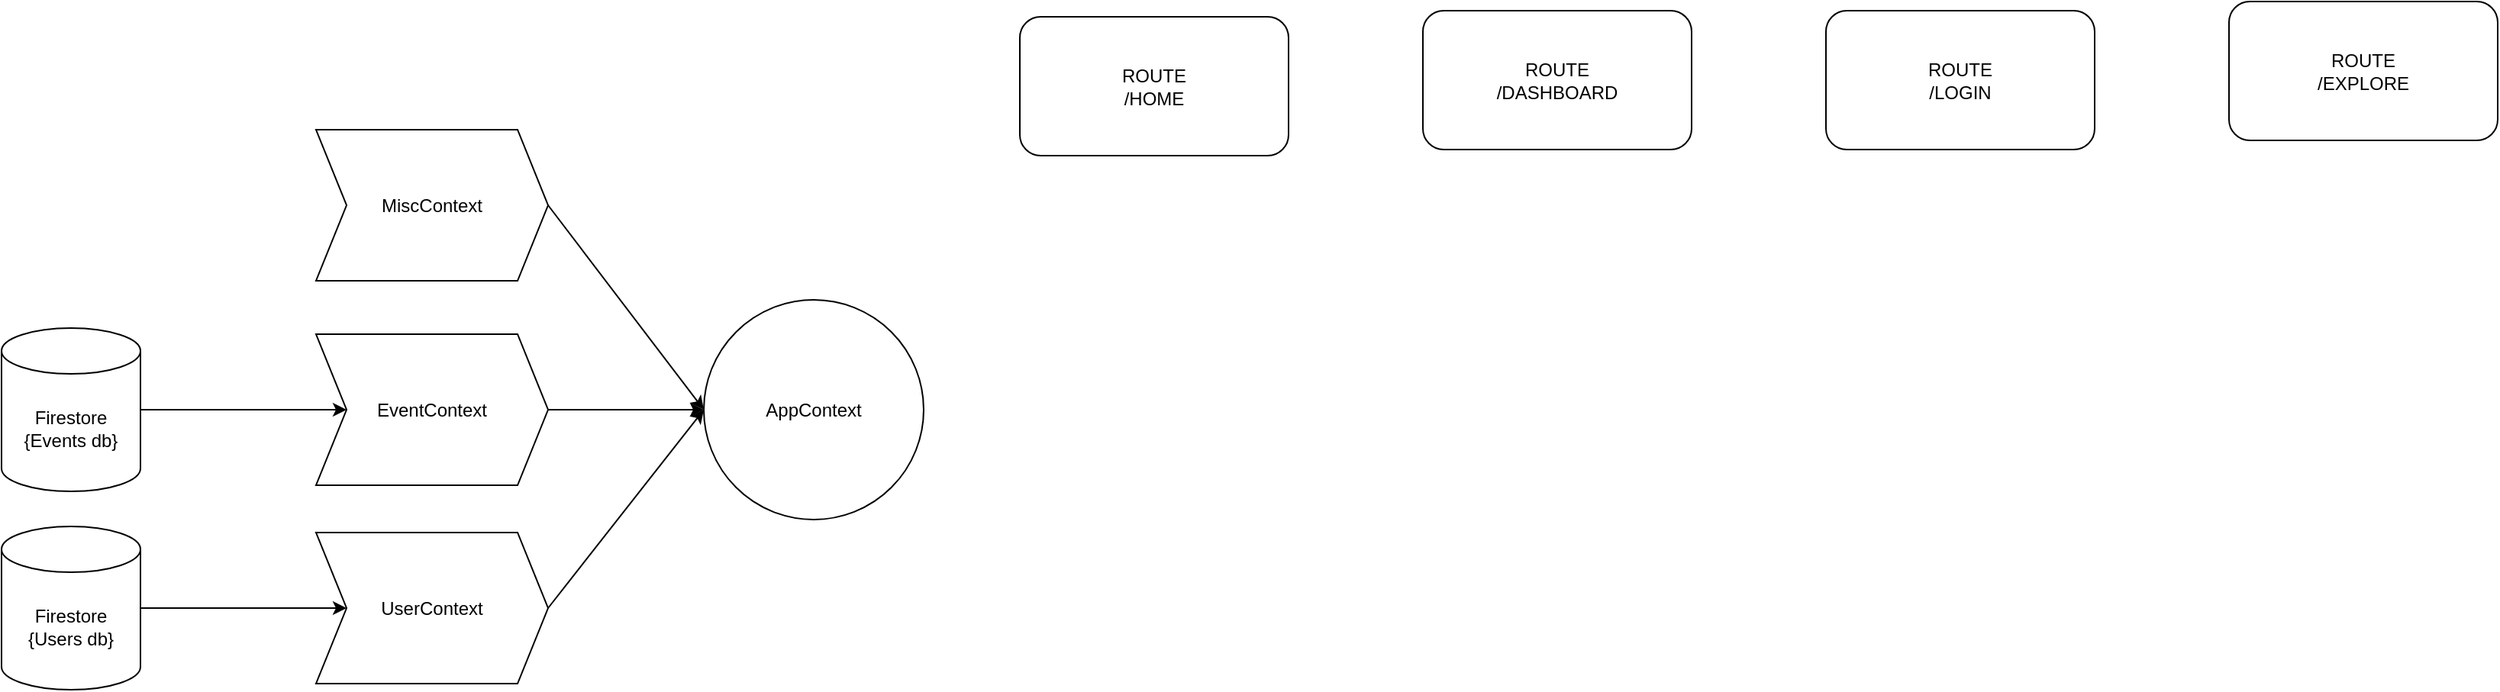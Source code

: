 <mxfile>
    <diagram id="B_AZhfsux-PcDMn2MORS" name="Page-1">
        <mxGraphModel dx="1669" dy="693" grid="0" gridSize="10" guides="1" tooltips="1" connect="1" arrows="1" fold="1" page="0" pageScale="1" pageWidth="850" pageHeight="1100" math="0" shadow="0">
            <root>
                <mxCell id="0"/>
                <mxCell id="1" parent="0"/>
                <mxCell id="7" value="AppContext" style="ellipse;whiteSpace=wrap;html=1;aspect=fixed;" vertex="1" parent="1">
                    <mxGeometry x="240" y="212.5" width="144" height="144" as="geometry"/>
                </mxCell>
                <mxCell id="15" style="edgeStyle=none;html=1;exitX=1;exitY=0.5;exitDx=0;exitDy=0;entryX=0;entryY=0.5;entryDx=0;entryDy=0;" edge="1" parent="1" source="9" target="7">
                    <mxGeometry relative="1" as="geometry"/>
                </mxCell>
                <mxCell id="9" value="EventContext" style="shape=step;perimeter=stepPerimeter;whiteSpace=wrap;html=1;fixedSize=1;rotation=0;" vertex="1" parent="1">
                    <mxGeometry x="-14" y="235" width="152" height="99" as="geometry"/>
                </mxCell>
                <mxCell id="16" style="edgeStyle=none;html=1;exitX=1;exitY=0.5;exitDx=0;exitDy=0;entryX=0;entryY=0.5;entryDx=0;entryDy=0;" edge="1" parent="1" source="10" target="7">
                    <mxGeometry relative="1" as="geometry"/>
                </mxCell>
                <mxCell id="10" value="MiscContext" style="shape=step;perimeter=stepPerimeter;whiteSpace=wrap;html=1;fixedSize=1;rotation=0;" vertex="1" parent="1">
                    <mxGeometry x="-14" y="101" width="152" height="99" as="geometry"/>
                </mxCell>
                <mxCell id="12" style="edgeStyle=none;html=1;exitX=1;exitY=0.5;exitDx=0;exitDy=0;entryX=0;entryY=0.5;entryDx=0;entryDy=0;" edge="1" parent="1" source="11" target="7">
                    <mxGeometry relative="1" as="geometry"/>
                </mxCell>
                <mxCell id="11" value="UserContext" style="shape=step;perimeter=stepPerimeter;whiteSpace=wrap;html=1;fixedSize=1;rotation=0;" vertex="1" parent="1">
                    <mxGeometry x="-14" y="365" width="152" height="99" as="geometry"/>
                </mxCell>
                <mxCell id="20" style="edgeStyle=none;html=1;exitX=1;exitY=0.5;exitDx=0;exitDy=0;exitPerimeter=0;entryX=0;entryY=0.5;entryDx=0;entryDy=0;" edge="1" parent="1" source="18" target="9">
                    <mxGeometry relative="1" as="geometry"/>
                </mxCell>
                <mxCell id="18" value="Firestore&lt;br&gt;{Events db}" style="shape=cylinder3;whiteSpace=wrap;html=1;boundedLbl=1;backgroundOutline=1;size=15;" vertex="1" parent="1">
                    <mxGeometry x="-220" y="231" width="91" height="107" as="geometry"/>
                </mxCell>
                <mxCell id="21" style="edgeStyle=none;html=1;exitX=1;exitY=0.5;exitDx=0;exitDy=0;exitPerimeter=0;entryX=0;entryY=0.5;entryDx=0;entryDy=0;" edge="1" parent="1" source="19" target="11">
                    <mxGeometry relative="1" as="geometry"/>
                </mxCell>
                <mxCell id="19" value="Firestore&lt;br&gt;{Users db}" style="shape=cylinder3;whiteSpace=wrap;html=1;boundedLbl=1;backgroundOutline=1;size=15;" vertex="1" parent="1">
                    <mxGeometry x="-220" y="361" width="91" height="107" as="geometry"/>
                </mxCell>
                <mxCell id="22" value="ROUTE&lt;br&gt;/HOME" style="rounded=1;whiteSpace=wrap;html=1;" vertex="1" parent="1">
                    <mxGeometry x="447" y="27" width="176" height="91" as="geometry"/>
                </mxCell>
                <mxCell id="23" value="ROUTE&lt;br&gt;/DASHBOARD" style="rounded=1;whiteSpace=wrap;html=1;" vertex="1" parent="1">
                    <mxGeometry x="711" y="23" width="176" height="91" as="geometry"/>
                </mxCell>
                <mxCell id="24" value="ROUTE&lt;br&gt;/LOGIN" style="rounded=1;whiteSpace=wrap;html=1;" vertex="1" parent="1">
                    <mxGeometry x="975" y="23" width="176" height="91" as="geometry"/>
                </mxCell>
                <mxCell id="25" value="ROUTE&lt;br&gt;/EXPLORE" style="rounded=1;whiteSpace=wrap;html=1;" vertex="1" parent="1">
                    <mxGeometry x="1239" y="17" width="176" height="91" as="geometry"/>
                </mxCell>
            </root>
        </mxGraphModel>
    </diagram>
</mxfile>